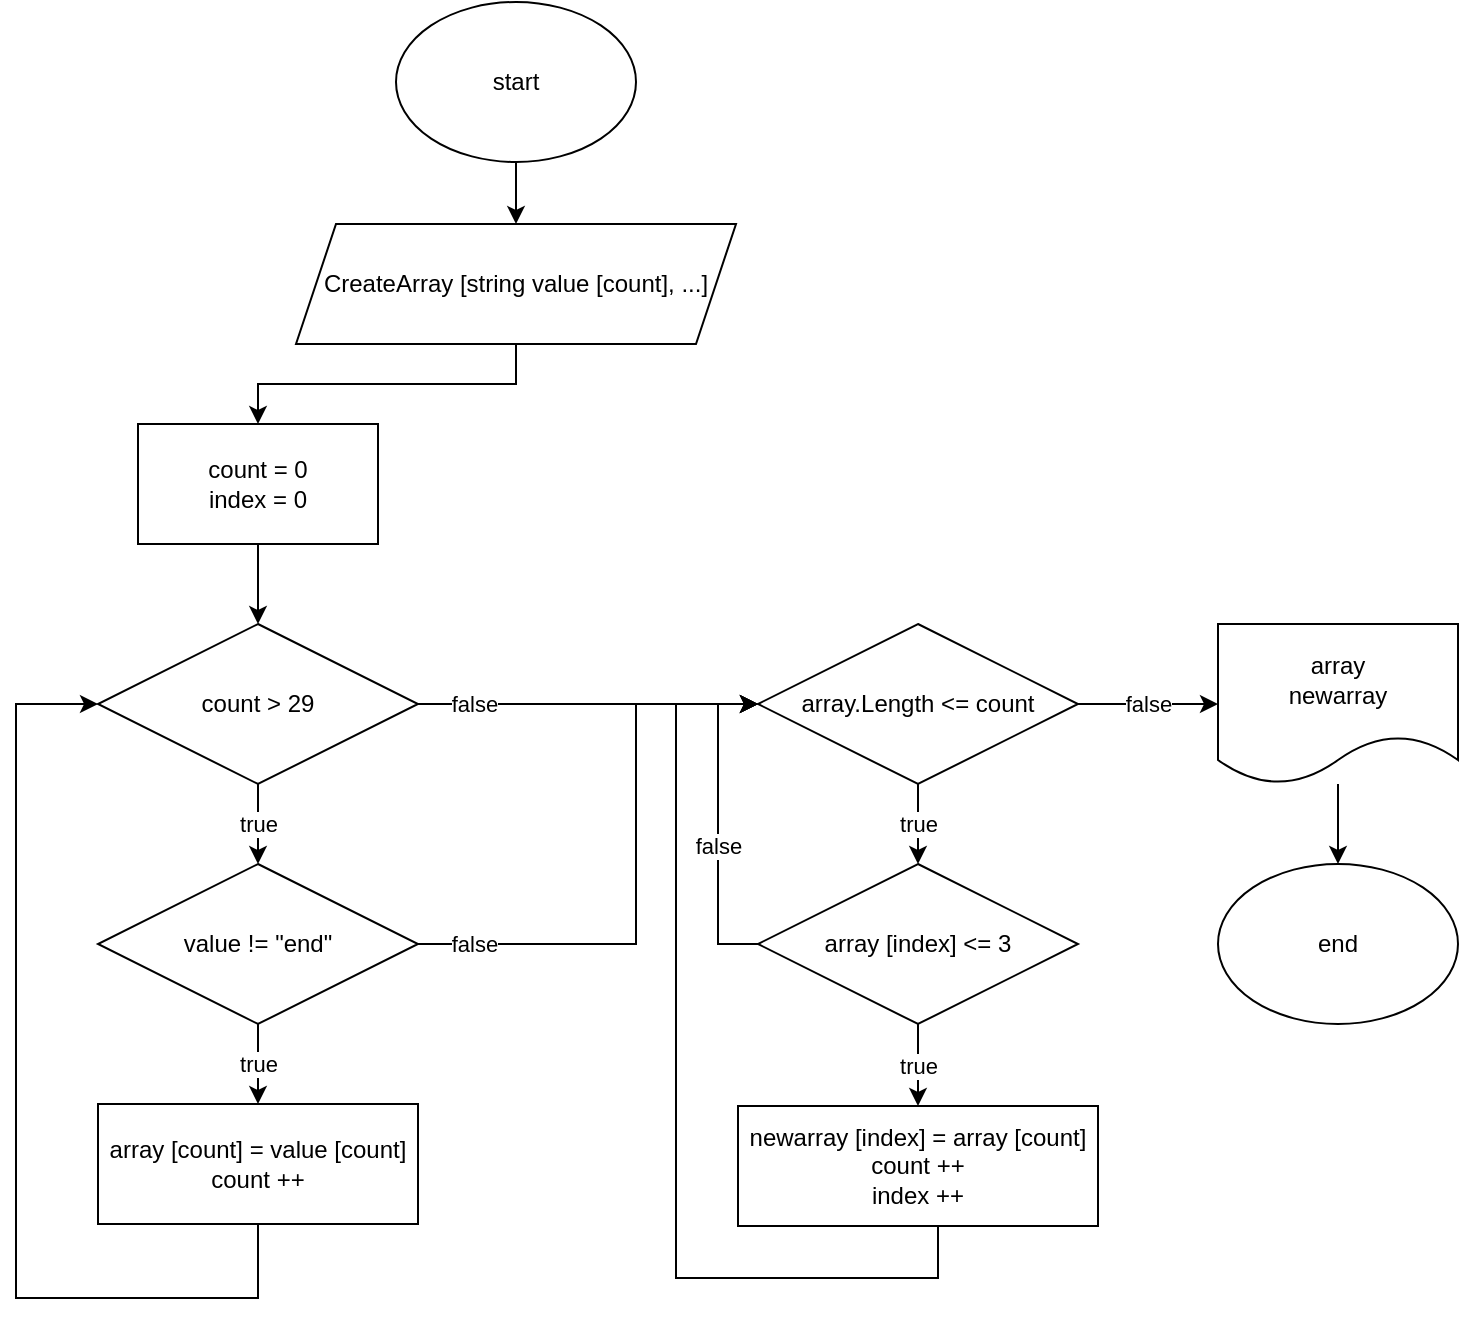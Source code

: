 <mxfile version="20.8.13" type="device"><diagram name="Страница 1" id="dBUdhe9fDf5dO2uF8tJo"><mxGraphModel dx="956" dy="546" grid="1" gridSize="10" guides="1" tooltips="1" connect="1" arrows="1" fold="1" page="1" pageScale="1" pageWidth="827" pageHeight="1169" math="0" shadow="0"><root><mxCell id="0"/><mxCell id="1" parent="0"/><mxCell id="5GZSEjAQz86aBKp-ptf9-5" value="" style="edgeStyle=orthogonalEdgeStyle;rounded=0;orthogonalLoop=1;jettySize=auto;html=1;" edge="1" parent="1" source="5GZSEjAQz86aBKp-ptf9-2" target="5GZSEjAQz86aBKp-ptf9-4"><mxGeometry relative="1" as="geometry"/></mxCell><mxCell id="5GZSEjAQz86aBKp-ptf9-2" value="start" style="ellipse;whiteSpace=wrap;html=1;" vertex="1" parent="1"><mxGeometry x="240" y="42" width="120" height="80" as="geometry"/></mxCell><mxCell id="5GZSEjAQz86aBKp-ptf9-52" style="edgeStyle=orthogonalEdgeStyle;rounded=0;orthogonalLoop=1;jettySize=auto;html=1;" edge="1" parent="1" source="5GZSEjAQz86aBKp-ptf9-4" target="5GZSEjAQz86aBKp-ptf9-42"><mxGeometry relative="1" as="geometry"/></mxCell><mxCell id="5GZSEjAQz86aBKp-ptf9-4" value="CreateArray [string value [count], ...]" style="shape=parallelogram;perimeter=parallelogramPerimeter;whiteSpace=wrap;html=1;fixedSize=1;" vertex="1" parent="1"><mxGeometry x="190" y="153" width="220" height="60" as="geometry"/></mxCell><mxCell id="5GZSEjAQz86aBKp-ptf9-55" value="false" style="edgeStyle=orthogonalEdgeStyle;rounded=0;orthogonalLoop=1;jettySize=auto;html=1;exitX=1;exitY=0.5;exitDx=0;exitDy=0;entryX=0;entryY=0.5;entryDx=0;entryDy=0;" edge="1" parent="1" source="5GZSEjAQz86aBKp-ptf9-36" target="5GZSEjAQz86aBKp-ptf9-59"><mxGeometry x="-0.678" relative="1" as="geometry"><mxPoint x="261" y="393" as="sourcePoint"/><mxPoint x="431" y="393" as="targetPoint"/><mxPoint as="offset"/></mxGeometry></mxCell><mxCell id="5GZSEjAQz86aBKp-ptf9-41" value="true" style="edgeStyle=orthogonalEdgeStyle;rounded=0;orthogonalLoop=1;jettySize=auto;html=1;entryX=0.5;entryY=0;entryDx=0;entryDy=0;" edge="1" parent="1" source="5GZSEjAQz86aBKp-ptf9-36" target="5GZSEjAQz86aBKp-ptf9-40"><mxGeometry relative="1" as="geometry"/></mxCell><mxCell id="5GZSEjAQz86aBKp-ptf9-36" value="count &amp;gt; 29" style="rhombus;whiteSpace=wrap;html=1;" vertex="1" parent="1"><mxGeometry x="91" y="353" width="160" height="80" as="geometry"/></mxCell><mxCell id="5GZSEjAQz86aBKp-ptf9-47" value="true" style="edgeStyle=orthogonalEdgeStyle;rounded=0;orthogonalLoop=1;jettySize=auto;html=1;" edge="1" parent="1" source="5GZSEjAQz86aBKp-ptf9-40" target="5GZSEjAQz86aBKp-ptf9-46"><mxGeometry relative="1" as="geometry"/></mxCell><mxCell id="5GZSEjAQz86aBKp-ptf9-58" value="false" style="edgeStyle=orthogonalEdgeStyle;rounded=0;orthogonalLoop=1;jettySize=auto;html=1;entryX=0;entryY=0.5;entryDx=0;entryDy=0;" edge="1" parent="1" source="5GZSEjAQz86aBKp-ptf9-40" target="5GZSEjAQz86aBKp-ptf9-59"><mxGeometry x="-0.806" relative="1" as="geometry"><mxPoint x="410" y="430" as="targetPoint"/><Array as="points"><mxPoint x="360" y="513"/><mxPoint x="360" y="393"/></Array><mxPoint as="offset"/></mxGeometry></mxCell><mxCell id="5GZSEjAQz86aBKp-ptf9-40" value="value != &quot;end&quot;" style="rhombus;whiteSpace=wrap;html=1;" vertex="1" parent="1"><mxGeometry x="91" y="473" width="160" height="80" as="geometry"/></mxCell><mxCell id="5GZSEjAQz86aBKp-ptf9-51" style="edgeStyle=orthogonalEdgeStyle;rounded=0;orthogonalLoop=1;jettySize=auto;html=1;" edge="1" parent="1" source="5GZSEjAQz86aBKp-ptf9-42" target="5GZSEjAQz86aBKp-ptf9-36"><mxGeometry relative="1" as="geometry"><mxPoint x="171" y="353" as="targetPoint"/></mxGeometry></mxCell><mxCell id="5GZSEjAQz86aBKp-ptf9-42" value="count = 0&lt;br&gt;index = 0" style="whiteSpace=wrap;html=1;" vertex="1" parent="1"><mxGeometry x="111" y="253" width="120" height="60" as="geometry"/></mxCell><mxCell id="5GZSEjAQz86aBKp-ptf9-53" style="edgeStyle=orthogonalEdgeStyle;rounded=0;orthogonalLoop=1;jettySize=auto;html=1;entryX=0;entryY=0.5;entryDx=0;entryDy=0;" edge="1" parent="1" source="5GZSEjAQz86aBKp-ptf9-46" target="5GZSEjAQz86aBKp-ptf9-36"><mxGeometry relative="1" as="geometry"><Array as="points"><mxPoint x="171" y="690"/><mxPoint x="50" y="690"/><mxPoint x="50" y="393"/></Array></mxGeometry></mxCell><mxCell id="5GZSEjAQz86aBKp-ptf9-46" value="array [count] = value [count]&lt;br&gt;count ++" style="whiteSpace=wrap;html=1;" vertex="1" parent="1"><mxGeometry x="91" y="593" width="160" height="60" as="geometry"/></mxCell><mxCell id="5GZSEjAQz86aBKp-ptf9-68" value="false" style="edgeStyle=orthogonalEdgeStyle;rounded=0;orthogonalLoop=1;jettySize=auto;html=1;" edge="1" parent="1" source="5GZSEjAQz86aBKp-ptf9-59" target="5GZSEjAQz86aBKp-ptf9-67"><mxGeometry relative="1" as="geometry"/></mxCell><mxCell id="5GZSEjAQz86aBKp-ptf9-59" value="array.Length &amp;lt;= count" style="rhombus;whiteSpace=wrap;html=1;" vertex="1" parent="1"><mxGeometry x="421" y="353" width="160" height="80" as="geometry"/></mxCell><mxCell id="5GZSEjAQz86aBKp-ptf9-69" style="edgeStyle=orthogonalEdgeStyle;rounded=0;orthogonalLoop=1;jettySize=auto;html=1;entryX=0;entryY=0.5;entryDx=0;entryDy=0;" edge="1" parent="1" source="5GZSEjAQz86aBKp-ptf9-61" target="5GZSEjAQz86aBKp-ptf9-59"><mxGeometry relative="1" as="geometry"><Array as="points"><mxPoint x="401" y="513"/><mxPoint x="401" y="393"/></Array></mxGeometry></mxCell><mxCell id="5GZSEjAQz86aBKp-ptf9-70" value="false" style="edgeLabel;html=1;align=center;verticalAlign=middle;resizable=0;points=[];" vertex="1" connectable="0" parent="5GZSEjAQz86aBKp-ptf9-69"><mxGeometry x="-0.137" relative="1" as="geometry"><mxPoint as="offset"/></mxGeometry></mxCell><mxCell id="5GZSEjAQz86aBKp-ptf9-61" value="array [index] &amp;lt;= 3" style="rhombus;whiteSpace=wrap;html=1;" vertex="1" parent="1"><mxGeometry x="421" y="473" width="160" height="80" as="geometry"/></mxCell><mxCell id="5GZSEjAQz86aBKp-ptf9-62" value="true" style="edgeStyle=orthogonalEdgeStyle;rounded=0;orthogonalLoop=1;jettySize=auto;html=1;exitX=0.5;exitY=1;exitDx=0;exitDy=0;" edge="1" parent="1" source="5GZSEjAQz86aBKp-ptf9-59" target="5GZSEjAQz86aBKp-ptf9-61"><mxGeometry relative="1" as="geometry"><mxPoint x="191" y="453" as="sourcePoint"/><mxPoint x="191" y="493" as="targetPoint"/></mxGeometry></mxCell><mxCell id="5GZSEjAQz86aBKp-ptf9-71" style="edgeStyle=orthogonalEdgeStyle;rounded=0;orthogonalLoop=1;jettySize=auto;html=1;entryX=0;entryY=0.5;entryDx=0;entryDy=0;" edge="1" parent="1" source="5GZSEjAQz86aBKp-ptf9-63" target="5GZSEjAQz86aBKp-ptf9-59"><mxGeometry relative="1" as="geometry"><Array as="points"><mxPoint x="511" y="680"/><mxPoint x="380" y="680"/><mxPoint x="380" y="393"/></Array></mxGeometry></mxCell><mxCell id="5GZSEjAQz86aBKp-ptf9-63" value="newarray [index] = array [count]&lt;br&gt;count ++&lt;br&gt;index ++" style="whiteSpace=wrap;html=1;" vertex="1" parent="1"><mxGeometry x="411" y="594" width="180" height="60" as="geometry"/></mxCell><mxCell id="5GZSEjAQz86aBKp-ptf9-64" value="true" style="edgeStyle=orthogonalEdgeStyle;rounded=0;orthogonalLoop=1;jettySize=auto;html=1;exitX=0.5;exitY=1;exitDx=0;exitDy=0;entryX=0.5;entryY=0;entryDx=0;entryDy=0;" edge="1" parent="1" source="5GZSEjAQz86aBKp-ptf9-61" target="5GZSEjAQz86aBKp-ptf9-63"><mxGeometry relative="1" as="geometry"><mxPoint x="191" y="453" as="sourcePoint"/><mxPoint x="191" y="493" as="targetPoint"/></mxGeometry></mxCell><mxCell id="5GZSEjAQz86aBKp-ptf9-73" value="" style="edgeStyle=orthogonalEdgeStyle;rounded=0;orthogonalLoop=1;jettySize=auto;html=1;" edge="1" parent="1" source="5GZSEjAQz86aBKp-ptf9-67" target="5GZSEjAQz86aBKp-ptf9-72"><mxGeometry relative="1" as="geometry"/></mxCell><mxCell id="5GZSEjAQz86aBKp-ptf9-67" value="array&lt;br&gt;newarray" style="shape=document;whiteSpace=wrap;html=1;boundedLbl=1;" vertex="1" parent="1"><mxGeometry x="651" y="353" width="120" height="80" as="geometry"/></mxCell><mxCell id="5GZSEjAQz86aBKp-ptf9-72" value="end" style="ellipse;whiteSpace=wrap;html=1;" vertex="1" parent="1"><mxGeometry x="651" y="473" width="120" height="80" as="geometry"/></mxCell></root></mxGraphModel></diagram></mxfile>